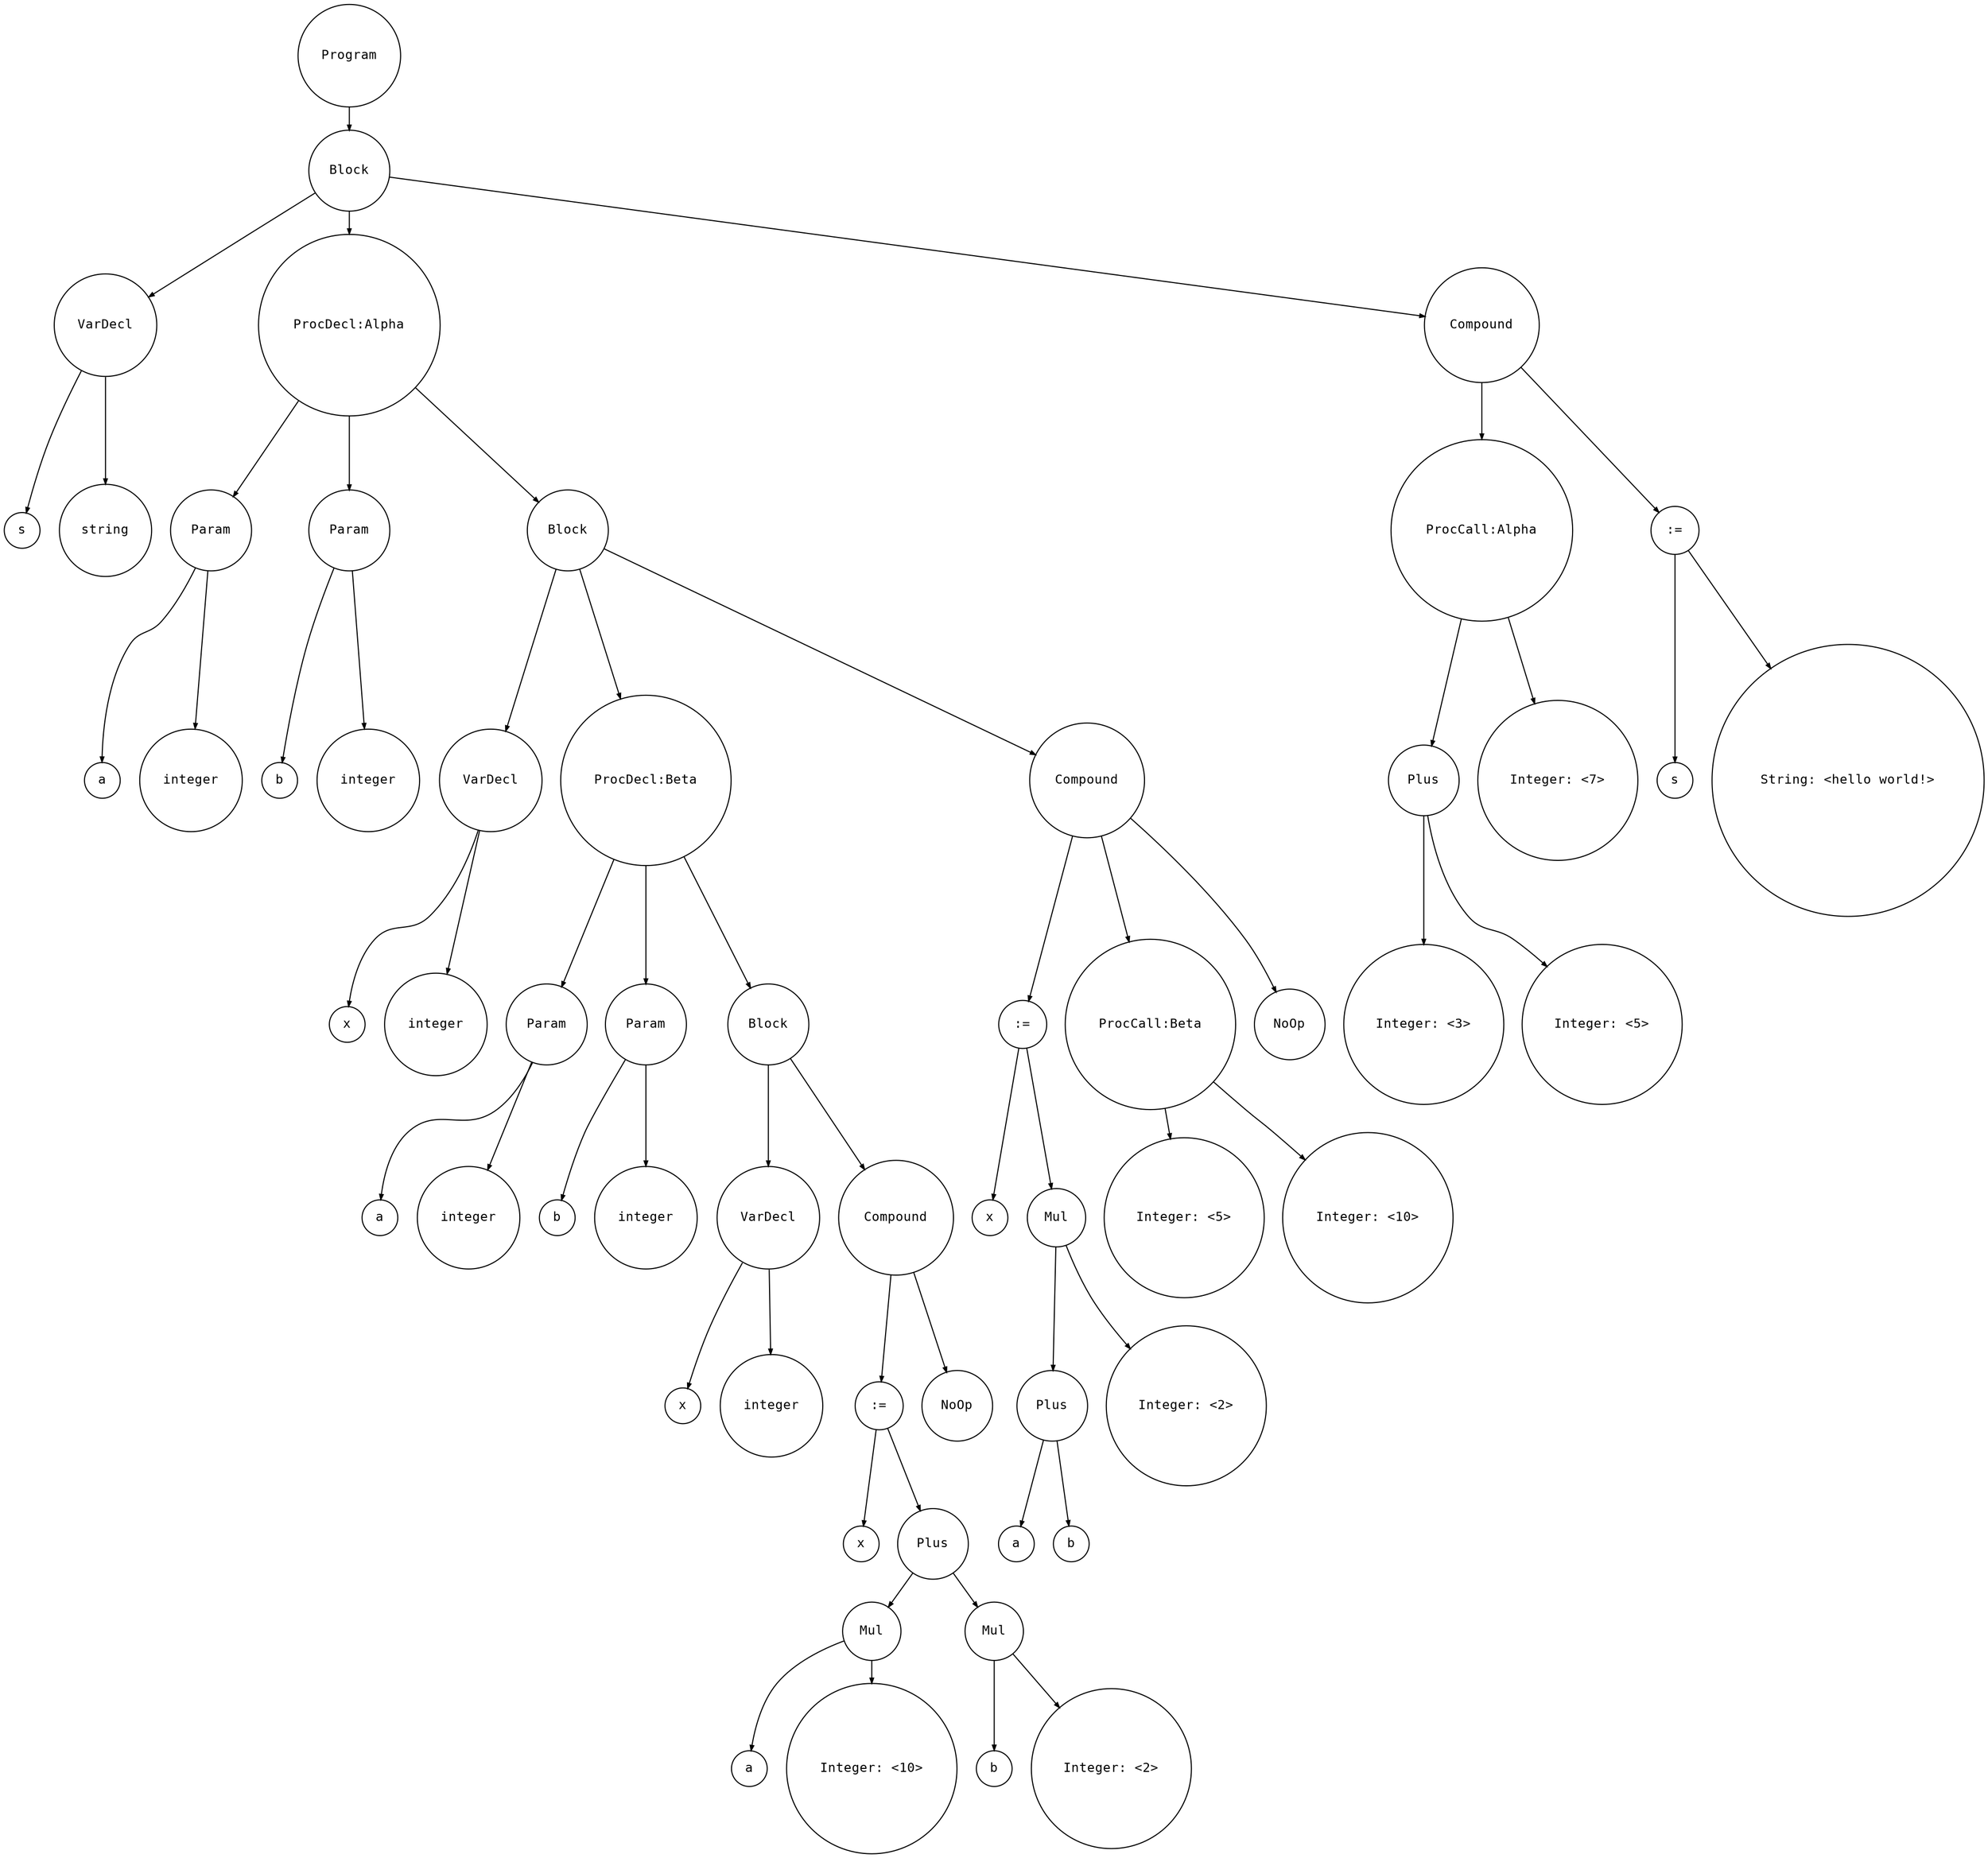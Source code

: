 digraph astgraph {
    node [shape=circle, fontsize=12, fontname="Courier", height=.1];
    ranksep=.3;
    edge [arrowsize=.5]

    node1 [label="Program"]
    node2 [label="Block"]
    node3 [label="VarDecl"]
    node4 [label="s"]
    node3 -> node4
    node5 [label="string"]
    node3 -> node5
    node6 [label="ProcDecl:Alpha"]
    node7 [label="Param"]
    node8 [label="a"]
    node7 -> node8
    node9 [label="integer"]
    node7 -> node9
    node6 -> node7
    node10 [label="Param"]
    node11 [label="b"]
    node10 -> node11
    node12 [label="integer"]
    node10 -> node12
    node6 -> node10
    node13 [label="Block"]
    node14 [label="VarDecl"]
    node15 [label="x"]
    node14 -> node15
    node16 [label="integer"]
    node14 -> node16
    node17 [label="ProcDecl:Beta"]
    node18 [label="Param"]
    node19 [label="a"]
    node18 -> node19
    node20 [label="integer"]
    node18 -> node20
    node17 -> node18
    node21 [label="Param"]
    node22 [label="b"]
    node21 -> node22
    node23 [label="integer"]
    node21 -> node23
    node17 -> node21
    node24 [label="Block"]
    node25 [label="VarDecl"]
    node26 [label="x"]
    node25 -> node26
    node27 [label="integer"]
    node25 -> node27
    node28 [label="Compound"]
    node29 [label=":="]
    node30 [label="x"]
    node29 -> node30
    node31 [label=Plus]
    node32 [label=Mul]
    node33 [label="a"]
    node32 -> node33
    node34 [label="Integer: <10>"]
    node32 -> node34
    node31 -> node32
    node35 [label=Mul]
    node36 [label="b"]
    node35 -> node36
    node37 [label="Integer: <2>"]
    node35 -> node37
    node31 -> node35
    node29 -> node31
    node28 -> node29
    node38 [label="NoOp"]
    node28 -> node38
    node24 -> node25
    node24 -> node28
    node17 -> node24
    node39 [label="Compound"]
    node40 [label=":="]
    node41 [label="x"]
    node40 -> node41
    node42 [label=Mul]
    node43 [label=Plus]
    node44 [label="a"]
    node43 -> node44
    node45 [label="b"]
    node43 -> node45
    node42 -> node43
    node46 [label="Integer: <2>"]
    node42 -> node46
    node40 -> node42
    node39 -> node40
    node47 [label="ProcCall:Beta"]
    node48 [label="Integer: <5>"]
    node47 -> node48
    node49 [label="Integer: <10>"]
    node47 -> node49
    node39 -> node47
    node50 [label="NoOp"]
    node39 -> node50
    node13 -> node14
    node13 -> node17
    node13 -> node39
    node6 -> node13
    node51 [label="Compound"]
    node52 [label="ProcCall:Alpha"]
    node53 [label=Plus]
    node54 [label="Integer: <3>"]
    node53 -> node54
    node55 [label="Integer: <5>"]
    node53 -> node55
    node52 -> node53
    node56 [label="Integer: <7>"]
    node52 -> node56
    node51 -> node52
    node57 [label=":="]
    node58 [label="s"]
    node57 -> node58
    node59 [label="String: <hello world!>"]
    node57 -> node59
    node51 -> node57
    node2 -> node3
    node2 -> node6
    node2 -> node51
    node1 -> node2
}
